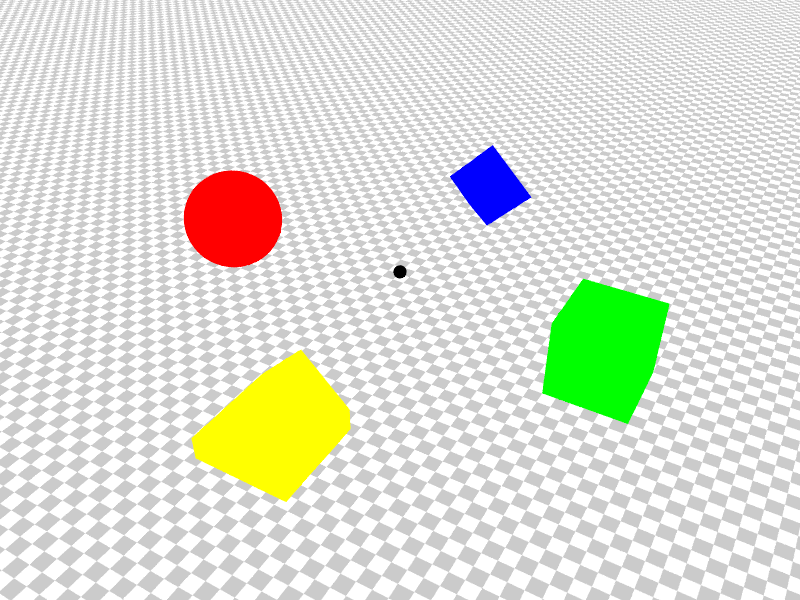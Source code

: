 #include "functions.inc"
#include "math.inc"

global_settings
{
	assumed_gamma	1.8
	adc_bailout	0.005
	max_trace_level	50
	radiosity
	{
		pretrace_start	0.08
		pretrace_end	0.01
		count		50
		error_bound	0.1
		recursion_limit	1
		normal		on
		brightness	0.8
		always_sample	yes
		gray_threshold	0.8
		media		on
	}
}

light_source
{
	<-30,+30,-30,>
	color rgb	<1,1,1,>
	parallel
}

light_source
{
	<-30,+30,-30,>
	color rgb	<1,1,1,>
	rotate		y * 090
	parallel
}

camera
{
	#local CameraDistance =	16;
	#local ScreenArea =	12;
	#local AspectRatio =	image_width/image_height;
	location	-z * CameraDistance
	direction	+z * CameraDistance
	right		+x * ScreenArea * AspectRatio
	up		+y * ScreenArea

	focal_point	0
	aperture	1/16
	blur_samples	20

	rotate		+x * asind(tand(30))
	translate	+z * 1/2
	rotate		-y * 030
}

sky_sphere
{
	pigment
	{
		gradient y
		color_map
		{
			[0 rgb 1]
			[1 rgb 3/4]
		}
	}
}


plane
{
	y,0
	pigment
	{
		checker
		color rgb 3/4, color rgb 1
		scale	1/4
	}
	translate	-y * 0.001
}

isosurface
{
	function {abs(x)-1+y}
	contained_by {box {-2,+2}}
	max_gradient	2
	translate	+y*2
	scale		7/8
	scale		1/2
	translate	-z * 4
	pigment {color rgb x+y}
}

isosurface
{
	function {abs(x)+abs(y)+abs(z)-2}
	contained_by {box {-2,+2}}
	max_gradient	2
	translate	+y*2
	scale		1/2
	translate	+z * 4
	pigment {color rgb z}
}

sphere
{
	y, 1
	pigment {color rgb x}
	translate	-x * 4
}

box
{
	-1,+1
	translate	+y
	scale		3/4
	pigment {color rgb y}
	translate	+x * 4
}

sphere
{
	y, 1/8
	hollow
	pigment {color rgb 0}
}
